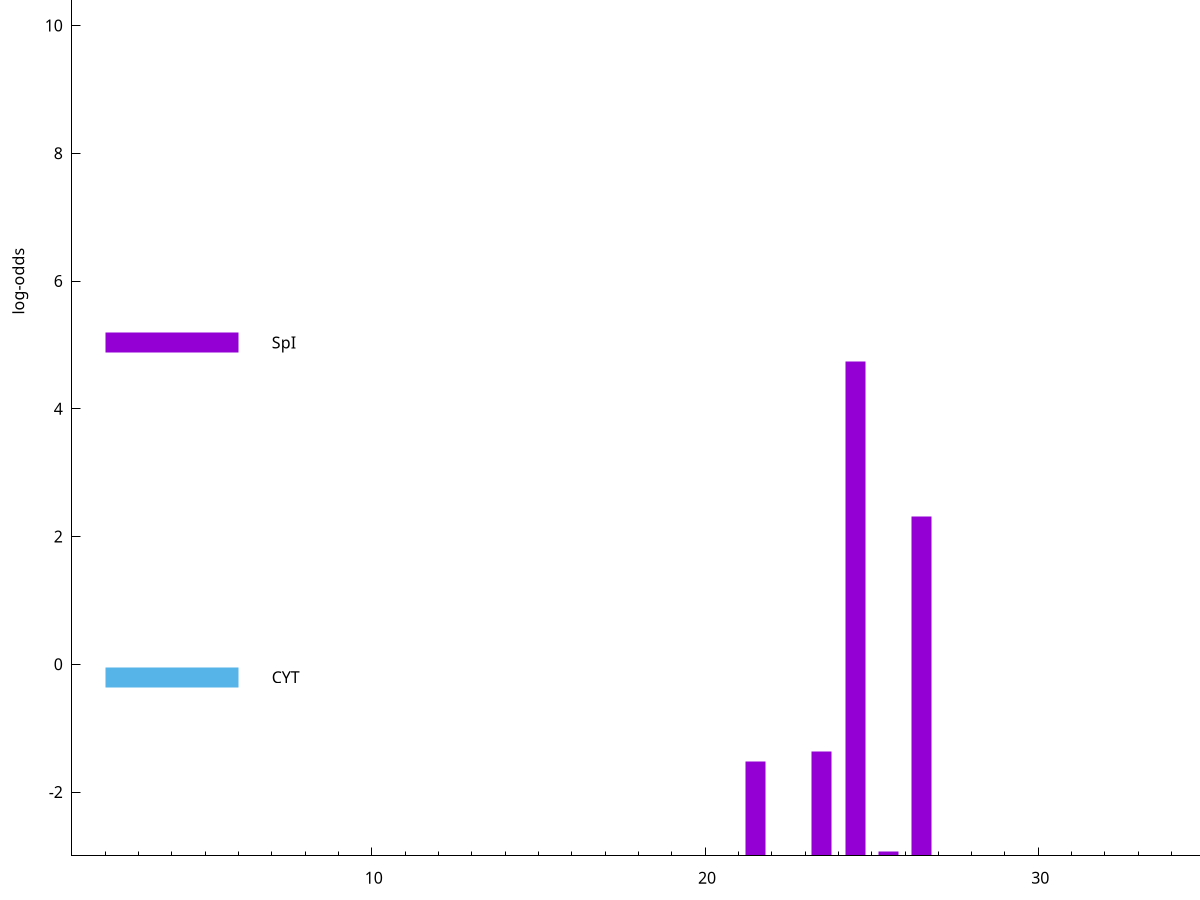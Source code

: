 set title "LipoP predictions for SRR4017825.gff"
set size 2., 1.4
set xrange [1:70] 
set mxtics 10
set yrange [-3:15]
set y2range [0:18]
set ylabel "log-odds"
set term postscript eps color solid "Helvetica" 30
set output "SRR4017825.gff26.eps"
set arrow from 2,12.7902 to 6,12.7902 nohead lt 4 lw 20
set label "TMH" at 7,12.7902
set arrow from 2,5.03865 to 6,5.03865 nohead lt 1 lw 20
set label "SpI" at 7,5.03865
set arrow from 2,-0.200913 to 6,-0.200913 nohead lt 3 lw 20
set label "CYT" at 7,-0.200913
set arrow from 2,12.7902 to 6,12.7902 nohead lt 4 lw 20
set label "TMH" at 7,12.7902
# NOTE: The scores below are the log-odds scores with the threshold
# NOTE: subtracted (a hack to make gnuplot make the histogram all
# NOTE: look nice).
plot "-" axes x1y2 title "" with impulses lt 1 lw 20
24.500000 7.744870
26.500000 5.311670
23.500000 1.629360
21.500000 1.481250
25.500000 0.065260
e
exit
